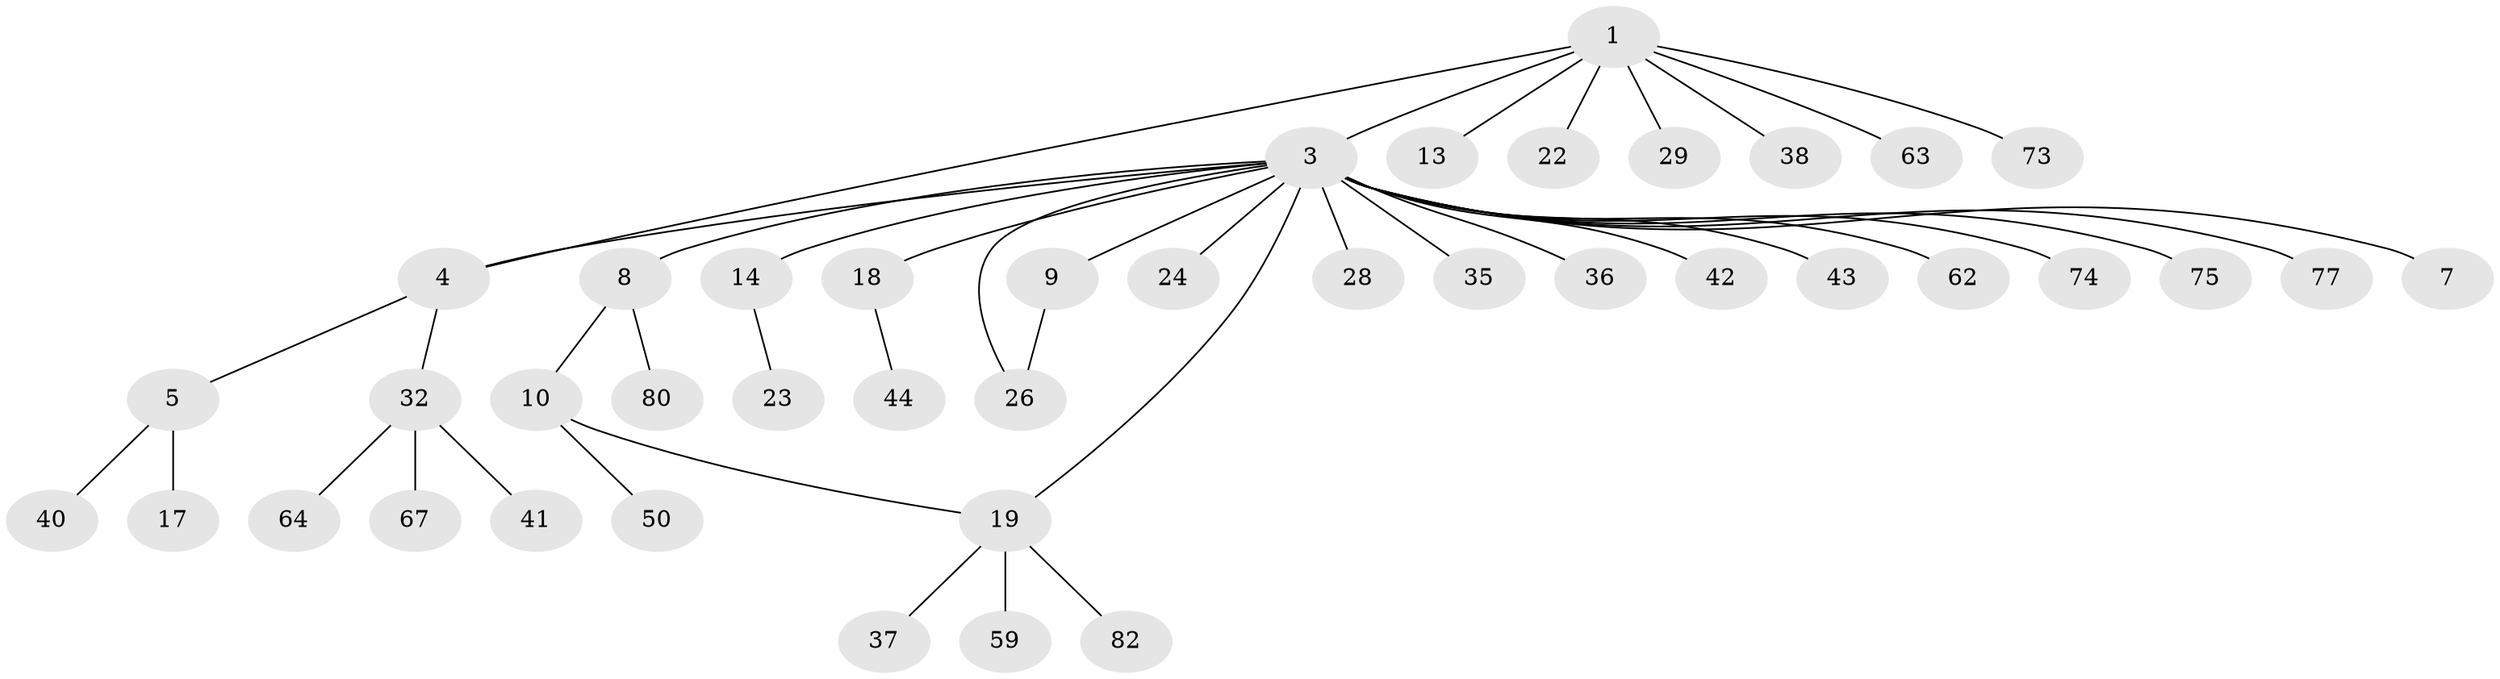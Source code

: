 // original degree distribution, {6: 0.03614457831325301, 4: 0.060240963855421686, 22: 0.012048192771084338, 7: 0.024096385542168676, 2: 0.21686746987951808, 1: 0.5903614457831325, 5: 0.024096385542168676, 3: 0.03614457831325301}
// Generated by graph-tools (version 1.1) at 2025/14/03/09/25 04:14:39]
// undirected, 41 vertices, 43 edges
graph export_dot {
graph [start="1"]
  node [color=gray90,style=filled];
  1 [super="+2"];
  3 [super="+21+6+48+11"];
  4 [super="+25+76+78+53"];
  5 [super="+33"];
  7;
  8 [super="+12"];
  9;
  10 [super="+69+20+16"];
  13;
  14 [super="+39+49+83"];
  17 [super="+27+58+68+47+31"];
  18;
  19;
  22;
  23;
  24;
  26 [super="+60+51"];
  28 [super="+65"];
  29 [super="+57+34"];
  32;
  35;
  36;
  37;
  38;
  40;
  41;
  42 [super="+79"];
  43 [super="+66"];
  44;
  50;
  59;
  62;
  63;
  64;
  67;
  73;
  74;
  75;
  77;
  80;
  82;
  1 -- 13;
  1 -- 38;
  1 -- 63;
  1 -- 73;
  1 -- 3;
  1 -- 29;
  1 -- 22;
  1 -- 4;
  3 -- 4;
  3 -- 7;
  3 -- 8;
  3 -- 9;
  3 -- 19;
  3 -- 24;
  3 -- 26 [weight=2];
  3 -- 28;
  3 -- 35;
  3 -- 42;
  3 -- 62;
  3 -- 74;
  3 -- 75;
  3 -- 77;
  3 -- 43;
  3 -- 36;
  3 -- 18;
  3 -- 14;
  4 -- 5;
  4 -- 32;
  5 -- 17;
  5 -- 40;
  8 -- 10;
  8 -- 80;
  9 -- 26;
  10 -- 50;
  10 -- 19;
  14 -- 23;
  18 -- 44;
  19 -- 37;
  19 -- 59;
  19 -- 82;
  32 -- 41;
  32 -- 64;
  32 -- 67;
}
